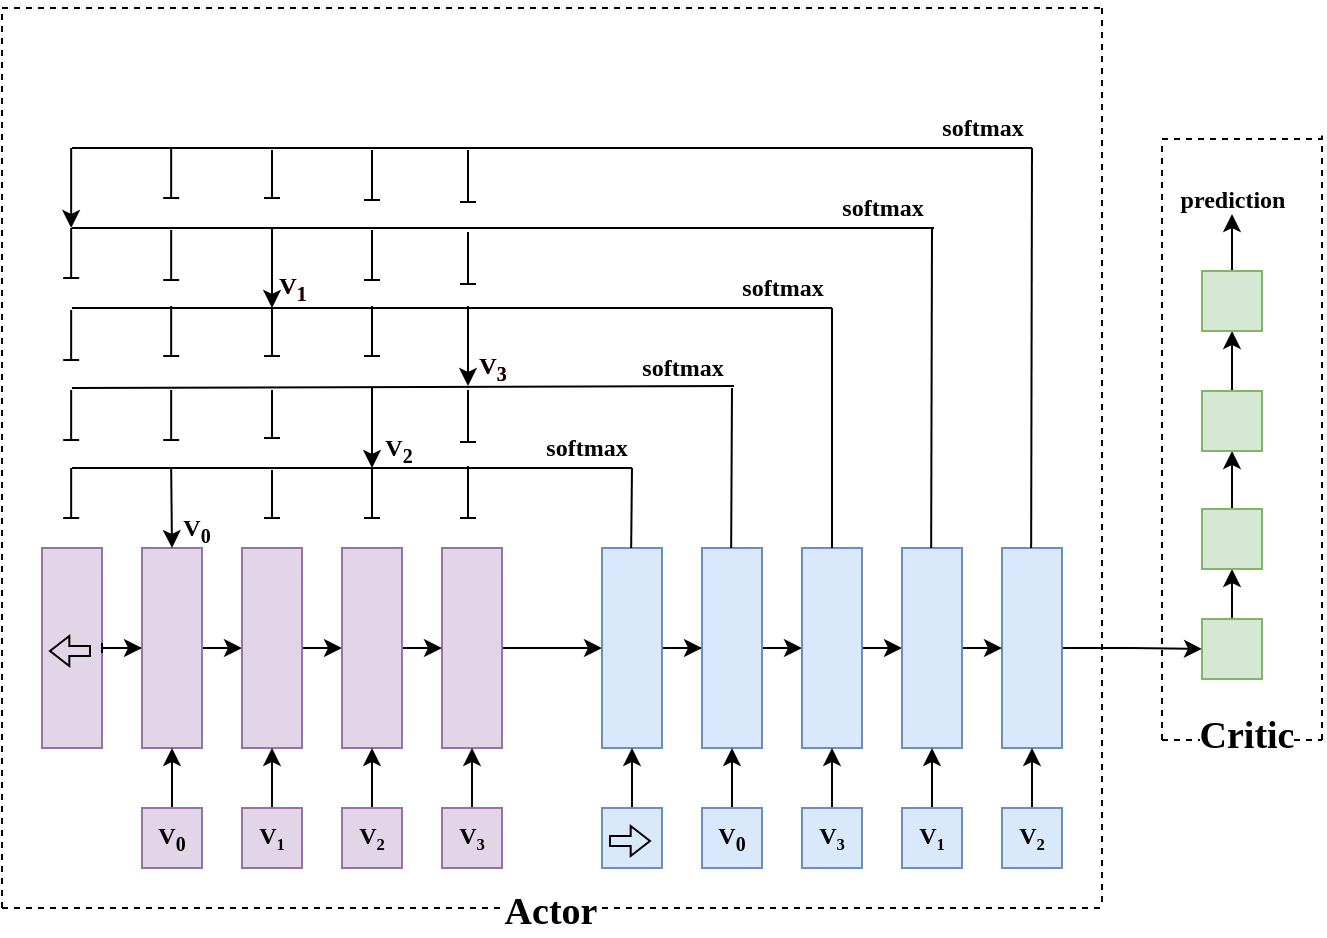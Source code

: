 <mxfile version="18.0.3" type="github">
  <diagram id="nP0LJQlEGBut2Yk2UIKq" name="Page-1">
    <mxGraphModel dx="1209" dy="674" grid="1" gridSize="10" guides="1" tooltips="1" connect="1" arrows="1" fold="1" page="1" pageScale="1" pageWidth="827" pageHeight="1169" math="0" shadow="0">
      <root>
        <mxCell id="0" />
        <mxCell id="1" parent="0" />
        <mxCell id="qyMsKyjULQePnSk6faZQ-6" style="edgeStyle=orthogonalEdgeStyle;rounded=0;orthogonalLoop=1;jettySize=auto;html=1;exitX=1;exitY=0.5;exitDx=0;exitDy=0;" parent="1" source="qyMsKyjULQePnSk6faZQ-1" target="qyMsKyjULQePnSk6faZQ-3" edge="1">
          <mxGeometry relative="1" as="geometry" />
        </mxCell>
        <mxCell id="qyMsKyjULQePnSk6faZQ-1" value="" style="rounded=0;whiteSpace=wrap;html=1;fillColor=#e1d5e7;strokeColor=#9673a6;" parent="1" vertex="1">
          <mxGeometry x="50" y="300" width="30" height="100" as="geometry" />
        </mxCell>
        <mxCell id="qyMsKyjULQePnSk6faZQ-121" style="edgeStyle=orthogonalEdgeStyle;rounded=0;orthogonalLoop=1;jettySize=auto;html=1;exitX=1;exitY=0.5;exitDx=0;exitDy=0;entryX=0;entryY=0.5;entryDx=0;entryDy=0;fontFamily=Times New Roman;endArrow=classic;endFill=1;strokeColor=#000000;" parent="1" source="qyMsKyjULQePnSk6faZQ-2" target="qyMsKyjULQePnSk6faZQ-24" edge="1">
          <mxGeometry relative="1" as="geometry" />
        </mxCell>
        <mxCell id="qyMsKyjULQePnSk6faZQ-2" value="" style="rounded=0;whiteSpace=wrap;html=1;fillColor=#e1d5e7;strokeColor=#9673a6;" parent="1" vertex="1">
          <mxGeometry x="250" y="300" width="30" height="100" as="geometry" />
        </mxCell>
        <mxCell id="qyMsKyjULQePnSk6faZQ-7" style="edgeStyle=orthogonalEdgeStyle;rounded=0;orthogonalLoop=1;jettySize=auto;html=1;exitX=1;exitY=0.5;exitDx=0;exitDy=0;entryX=0;entryY=0.5;entryDx=0;entryDy=0;" parent="1" source="qyMsKyjULQePnSk6faZQ-3" target="qyMsKyjULQePnSk6faZQ-4" edge="1">
          <mxGeometry relative="1" as="geometry" />
        </mxCell>
        <mxCell id="qyMsKyjULQePnSk6faZQ-117" value="" style="edgeStyle=orthogonalEdgeStyle;rounded=0;orthogonalLoop=1;jettySize=auto;html=1;fontFamily=Times New Roman;endArrow=baseDash;endFill=0;endSize=3;" parent="1" source="qyMsKyjULQePnSk6faZQ-3" target="qyMsKyjULQePnSk6faZQ-1" edge="1">
          <mxGeometry relative="1" as="geometry" />
        </mxCell>
        <mxCell id="qyMsKyjULQePnSk6faZQ-3" value="" style="rounded=0;whiteSpace=wrap;html=1;fillColor=#e1d5e7;strokeColor=#9673a6;" parent="1" vertex="1">
          <mxGeometry x="100" y="300" width="30" height="100" as="geometry" />
        </mxCell>
        <mxCell id="qyMsKyjULQePnSk6faZQ-8" style="edgeStyle=orthogonalEdgeStyle;rounded=0;orthogonalLoop=1;jettySize=auto;html=1;exitX=1;exitY=0.5;exitDx=0;exitDy=0;entryX=0;entryY=0.5;entryDx=0;entryDy=0;" parent="1" source="qyMsKyjULQePnSk6faZQ-4" target="qyMsKyjULQePnSk6faZQ-5" edge="1">
          <mxGeometry relative="1" as="geometry" />
        </mxCell>
        <mxCell id="qyMsKyjULQePnSk6faZQ-4" value="" style="rounded=0;whiteSpace=wrap;html=1;fillColor=#e1d5e7;strokeColor=#9673a6;" parent="1" vertex="1">
          <mxGeometry x="150" y="300" width="30" height="100" as="geometry" />
        </mxCell>
        <mxCell id="qyMsKyjULQePnSk6faZQ-9" style="edgeStyle=orthogonalEdgeStyle;rounded=0;orthogonalLoop=1;jettySize=auto;html=1;exitX=1;exitY=0.5;exitDx=0;exitDy=0;entryX=0;entryY=0.5;entryDx=0;entryDy=0;" parent="1" source="qyMsKyjULQePnSk6faZQ-5" target="qyMsKyjULQePnSk6faZQ-2" edge="1">
          <mxGeometry relative="1" as="geometry" />
        </mxCell>
        <mxCell id="qyMsKyjULQePnSk6faZQ-5" value="" style="rounded=0;whiteSpace=wrap;html=1;fillColor=#e1d5e7;strokeColor=#9673a6;" parent="1" vertex="1">
          <mxGeometry x="200" y="300" width="30" height="100" as="geometry" />
        </mxCell>
        <mxCell id="qyMsKyjULQePnSk6faZQ-16" style="edgeStyle=orthogonalEdgeStyle;rounded=0;orthogonalLoop=1;jettySize=auto;html=1;exitX=0.5;exitY=0;exitDx=0;exitDy=0;entryX=0.5;entryY=1;entryDx=0;entryDy=0;fontFamily=Times New Roman;" parent="1" source="qyMsKyjULQePnSk6faZQ-15" target="qyMsKyjULQePnSk6faZQ-3" edge="1">
          <mxGeometry relative="1" as="geometry" />
        </mxCell>
        <mxCell id="qyMsKyjULQePnSk6faZQ-15" value="&lt;b&gt;&lt;font face=&quot;Times New Roman&quot;&gt;V&lt;sub&gt;0&lt;/sub&gt;&lt;/font&gt;&lt;/b&gt;" style="rounded=0;whiteSpace=wrap;html=1;fillColor=#e1d5e7;strokeColor=#9673a6;" parent="1" vertex="1">
          <mxGeometry x="100" y="430" width="30" height="30" as="geometry" />
        </mxCell>
        <mxCell id="qyMsKyjULQePnSk6faZQ-20" style="edgeStyle=orthogonalEdgeStyle;rounded=0;orthogonalLoop=1;jettySize=auto;html=1;exitX=0.5;exitY=0;exitDx=0;exitDy=0;entryX=0.5;entryY=1;entryDx=0;entryDy=0;fontFamily=Times New Roman;" parent="1" source="qyMsKyjULQePnSk6faZQ-17" target="qyMsKyjULQePnSk6faZQ-4" edge="1">
          <mxGeometry relative="1" as="geometry" />
        </mxCell>
        <mxCell id="qyMsKyjULQePnSk6faZQ-17" value="&lt;b&gt;&lt;font face=&quot;Times New Roman&quot;&gt;V&lt;span style=&quot;font-size: 10px;&quot;&gt;&lt;sub&gt;1&lt;/sub&gt;&lt;/span&gt;&lt;/font&gt;&lt;/b&gt;" style="rounded=0;whiteSpace=wrap;html=1;fillColor=#e1d5e7;strokeColor=#9673a6;" parent="1" vertex="1">
          <mxGeometry x="150" y="430" width="30" height="30" as="geometry" />
        </mxCell>
        <mxCell id="qyMsKyjULQePnSk6faZQ-21" style="edgeStyle=orthogonalEdgeStyle;rounded=0;orthogonalLoop=1;jettySize=auto;html=1;exitX=0.5;exitY=0;exitDx=0;exitDy=0;entryX=0.5;entryY=1;entryDx=0;entryDy=0;fontFamily=Times New Roman;" parent="1" source="qyMsKyjULQePnSk6faZQ-18" target="qyMsKyjULQePnSk6faZQ-5" edge="1">
          <mxGeometry relative="1" as="geometry" />
        </mxCell>
        <mxCell id="qyMsKyjULQePnSk6faZQ-18" value="&lt;b&gt;&lt;font face=&quot;Times New Roman&quot;&gt;V&lt;span style=&quot;font-size: 10px;&quot;&gt;&lt;sub&gt;2&lt;/sub&gt;&lt;/span&gt;&lt;/font&gt;&lt;/b&gt;" style="rounded=0;whiteSpace=wrap;html=1;fillColor=#e1d5e7;strokeColor=#9673a6;" parent="1" vertex="1">
          <mxGeometry x="200" y="430" width="30" height="30" as="geometry" />
        </mxCell>
        <mxCell id="qyMsKyjULQePnSk6faZQ-22" style="edgeStyle=orthogonalEdgeStyle;rounded=0;orthogonalLoop=1;jettySize=auto;html=1;exitX=0.5;exitY=0;exitDx=0;exitDy=0;entryX=0.5;entryY=1;entryDx=0;entryDy=0;fontFamily=Times New Roman;" parent="1" source="qyMsKyjULQePnSk6faZQ-19" target="qyMsKyjULQePnSk6faZQ-2" edge="1">
          <mxGeometry relative="1" as="geometry" />
        </mxCell>
        <mxCell id="qyMsKyjULQePnSk6faZQ-19" value="&lt;b&gt;&lt;font face=&quot;Times New Roman&quot;&gt;V&lt;span style=&quot;font-size: 10px;&quot;&gt;&lt;sub&gt;3&lt;/sub&gt;&lt;/span&gt;&lt;/font&gt;&lt;/b&gt;" style="rounded=0;whiteSpace=wrap;html=1;fillColor=#e1d5e7;strokeColor=#9673a6;" parent="1" vertex="1">
          <mxGeometry x="250" y="430" width="30" height="30" as="geometry" />
        </mxCell>
        <mxCell id="qyMsKyjULQePnSk6faZQ-23" style="edgeStyle=orthogonalEdgeStyle;rounded=0;orthogonalLoop=1;jettySize=auto;html=1;exitX=1;exitY=0.5;exitDx=0;exitDy=0;fillColor=#dae8fc;strokeColor=#000000;" parent="1" source="qyMsKyjULQePnSk6faZQ-24" target="qyMsKyjULQePnSk6faZQ-27" edge="1">
          <mxGeometry relative="1" as="geometry" />
        </mxCell>
        <mxCell id="qyMsKyjULQePnSk6faZQ-24" value="" style="rounded=0;whiteSpace=wrap;html=1;fillColor=#dae8fc;strokeColor=#6c8ebf;" parent="1" vertex="1">
          <mxGeometry x="330" y="300" width="30" height="100" as="geometry" />
        </mxCell>
        <mxCell id="qyMsKyjULQePnSk6faZQ-159" style="edgeStyle=orthogonalEdgeStyle;rounded=0;orthogonalLoop=1;jettySize=auto;html=1;exitX=1;exitY=0.5;exitDx=0;exitDy=0;entryX=0;entryY=0.5;entryDx=0;entryDy=0;fontFamily=Times New Roman;fontColor=#000000;endArrow=classic;endFill=1;strokeColor=#000000;" parent="1" source="qyMsKyjULQePnSk6faZQ-25" target="qyMsKyjULQePnSk6faZQ-144" edge="1">
          <mxGeometry relative="1" as="geometry" />
        </mxCell>
        <mxCell id="qyMsKyjULQePnSk6faZQ-25" value="" style="rounded=0;whiteSpace=wrap;html=1;fillColor=#dae8fc;strokeColor=#6c8ebf;" parent="1" vertex="1">
          <mxGeometry x="530" y="300" width="30" height="100" as="geometry" />
        </mxCell>
        <mxCell id="qyMsKyjULQePnSk6faZQ-26" style="edgeStyle=orthogonalEdgeStyle;rounded=0;orthogonalLoop=1;jettySize=auto;html=1;exitX=1;exitY=0.5;exitDx=0;exitDy=0;entryX=0;entryY=0.5;entryDx=0;entryDy=0;fillColor=#dae8fc;strokeColor=#000000;" parent="1" source="qyMsKyjULQePnSk6faZQ-27" target="qyMsKyjULQePnSk6faZQ-29" edge="1">
          <mxGeometry relative="1" as="geometry" />
        </mxCell>
        <mxCell id="qyMsKyjULQePnSk6faZQ-27" value="" style="rounded=0;whiteSpace=wrap;html=1;fillColor=#dae8fc;strokeColor=#6c8ebf;" parent="1" vertex="1">
          <mxGeometry x="380" y="300" width="30" height="100" as="geometry" />
        </mxCell>
        <mxCell id="qyMsKyjULQePnSk6faZQ-28" style="edgeStyle=orthogonalEdgeStyle;rounded=0;orthogonalLoop=1;jettySize=auto;html=1;exitX=1;exitY=0.5;exitDx=0;exitDy=0;entryX=0;entryY=0.5;entryDx=0;entryDy=0;fillColor=#dae8fc;strokeColor=#000000;" parent="1" source="qyMsKyjULQePnSk6faZQ-29" target="qyMsKyjULQePnSk6faZQ-31" edge="1">
          <mxGeometry relative="1" as="geometry" />
        </mxCell>
        <mxCell id="qyMsKyjULQePnSk6faZQ-29" value="" style="rounded=0;whiteSpace=wrap;html=1;fillColor=#dae8fc;strokeColor=#6c8ebf;" parent="1" vertex="1">
          <mxGeometry x="430" y="300" width="30" height="100" as="geometry" />
        </mxCell>
        <mxCell id="qyMsKyjULQePnSk6faZQ-30" style="edgeStyle=orthogonalEdgeStyle;rounded=0;orthogonalLoop=1;jettySize=auto;html=1;exitX=1;exitY=0.5;exitDx=0;exitDy=0;entryX=0;entryY=0.5;entryDx=0;entryDy=0;fillColor=#dae8fc;strokeColor=#000000;" parent="1" source="qyMsKyjULQePnSk6faZQ-31" target="qyMsKyjULQePnSk6faZQ-25" edge="1">
          <mxGeometry relative="1" as="geometry" />
        </mxCell>
        <mxCell id="qyMsKyjULQePnSk6faZQ-31" value="" style="rounded=0;whiteSpace=wrap;html=1;fillColor=#dae8fc;strokeColor=#6c8ebf;" parent="1" vertex="1">
          <mxGeometry x="480" y="300" width="30" height="100" as="geometry" />
        </mxCell>
        <mxCell id="qyMsKyjULQePnSk6faZQ-42" style="edgeStyle=orthogonalEdgeStyle;rounded=0;orthogonalLoop=1;jettySize=auto;html=1;exitX=0.5;exitY=0;exitDx=0;exitDy=0;entryX=0.5;entryY=1;entryDx=0;entryDy=0;fontFamily=Times New Roman;" parent="1" source="qyMsKyjULQePnSk6faZQ-34" target="qyMsKyjULQePnSk6faZQ-27" edge="1">
          <mxGeometry relative="1" as="geometry" />
        </mxCell>
        <mxCell id="qyMsKyjULQePnSk6faZQ-34" value="&lt;b&gt;&lt;font face=&quot;Times New Roman&quot;&gt;V&lt;sub&gt;0&lt;/sub&gt;&lt;/font&gt;&lt;/b&gt;" style="rounded=0;whiteSpace=wrap;html=1;fillColor=#dae8fc;strokeColor=#6c8ebf;" parent="1" vertex="1">
          <mxGeometry x="380" y="430" width="30" height="30" as="geometry" />
        </mxCell>
        <mxCell id="qyMsKyjULQePnSk6faZQ-43" style="edgeStyle=orthogonalEdgeStyle;rounded=0;orthogonalLoop=1;jettySize=auto;html=1;exitX=0.5;exitY=0;exitDx=0;exitDy=0;entryX=0.5;entryY=1;entryDx=0;entryDy=0;fontFamily=Times New Roman;" parent="1" source="qyMsKyjULQePnSk6faZQ-35" target="qyMsKyjULQePnSk6faZQ-29" edge="1">
          <mxGeometry relative="1" as="geometry" />
        </mxCell>
        <mxCell id="qyMsKyjULQePnSk6faZQ-35" value="&lt;b&gt;&lt;font face=&quot;Times New Roman&quot;&gt;V&lt;span style=&quot;font-size: 10px;&quot;&gt;&lt;sub&gt;3&lt;/sub&gt;&lt;/span&gt;&lt;/font&gt;&lt;/b&gt;" style="rounded=0;whiteSpace=wrap;html=1;fillColor=#dae8fc;strokeColor=#6c8ebf;" parent="1" vertex="1">
          <mxGeometry x="430" y="430" width="30" height="30" as="geometry" />
        </mxCell>
        <mxCell id="qyMsKyjULQePnSk6faZQ-44" style="edgeStyle=orthogonalEdgeStyle;rounded=0;orthogonalLoop=1;jettySize=auto;html=1;exitX=0.5;exitY=0;exitDx=0;exitDy=0;entryX=0.5;entryY=1;entryDx=0;entryDy=0;fontFamily=Times New Roman;" parent="1" source="qyMsKyjULQePnSk6faZQ-36" target="qyMsKyjULQePnSk6faZQ-31" edge="1">
          <mxGeometry relative="1" as="geometry" />
        </mxCell>
        <mxCell id="qyMsKyjULQePnSk6faZQ-36" value="&lt;b&gt;&lt;font face=&quot;Times New Roman&quot;&gt;V&lt;span style=&quot;font-size: 10px;&quot;&gt;&lt;sub&gt;1&lt;/sub&gt;&lt;/span&gt;&lt;/font&gt;&lt;/b&gt;" style="rounded=0;whiteSpace=wrap;html=1;fillColor=#dae8fc;strokeColor=#6c8ebf;" parent="1" vertex="1">
          <mxGeometry x="480" y="430" width="30" height="30" as="geometry" />
        </mxCell>
        <mxCell id="qyMsKyjULQePnSk6faZQ-45" style="edgeStyle=orthogonalEdgeStyle;rounded=0;orthogonalLoop=1;jettySize=auto;html=1;exitX=0.5;exitY=0;exitDx=0;exitDy=0;entryX=0.5;entryY=1;entryDx=0;entryDy=0;fontFamily=Times New Roman;" parent="1" source="qyMsKyjULQePnSk6faZQ-37" target="qyMsKyjULQePnSk6faZQ-25" edge="1">
          <mxGeometry relative="1" as="geometry" />
        </mxCell>
        <mxCell id="qyMsKyjULQePnSk6faZQ-37" value="&lt;b&gt;&lt;font face=&quot;Times New Roman&quot;&gt;V&lt;span style=&quot;font-size: 10px;&quot;&gt;&lt;sub&gt;2&lt;/sub&gt;&lt;/span&gt;&lt;/font&gt;&lt;/b&gt;" style="rounded=0;whiteSpace=wrap;html=1;fillColor=#dae8fc;strokeColor=#6c8ebf;" parent="1" vertex="1">
          <mxGeometry x="530" y="430" width="30" height="30" as="geometry" />
        </mxCell>
        <mxCell id="qyMsKyjULQePnSk6faZQ-41" style="edgeStyle=orthogonalEdgeStyle;rounded=0;orthogonalLoop=1;jettySize=auto;html=1;exitX=0.5;exitY=0;exitDx=0;exitDy=0;entryX=0.5;entryY=1;entryDx=0;entryDy=0;fontFamily=Times New Roman;" parent="1" source="qyMsKyjULQePnSk6faZQ-39" target="qyMsKyjULQePnSk6faZQ-24" edge="1">
          <mxGeometry relative="1" as="geometry" />
        </mxCell>
        <mxCell id="qyMsKyjULQePnSk6faZQ-39" value="" style="rounded=0;whiteSpace=wrap;html=1;fillColor=#dae8fc;strokeColor=#6c8ebf;" parent="1" vertex="1">
          <mxGeometry x="330" y="430" width="30" height="30" as="geometry" />
        </mxCell>
        <mxCell id="qyMsKyjULQePnSk6faZQ-73" value="" style="endArrow=none;html=1;rounded=0;fontFamily=Times New Roman;arcSize=10;" parent="1" edge="1">
          <mxGeometry width="50" height="50" relative="1" as="geometry">
            <mxPoint x="344.58" y="300" as="sourcePoint" />
            <mxPoint x="345" y="260" as="targetPoint" />
          </mxGeometry>
        </mxCell>
        <mxCell id="qyMsKyjULQePnSk6faZQ-75" value="" style="endArrow=none;html=1;rounded=0;fontFamily=Times New Roman;" parent="1" edge="1">
          <mxGeometry width="50" height="50" relative="1" as="geometry">
            <mxPoint x="65" y="260" as="sourcePoint" />
            <mxPoint x="345" y="260" as="targetPoint" />
          </mxGeometry>
        </mxCell>
        <mxCell id="qyMsKyjULQePnSk6faZQ-77" value="" style="endArrow=classic;html=1;rounded=0;fontFamily=Times New Roman;entryX=0.5;entryY=0;entryDx=0;entryDy=0;" parent="1" target="qyMsKyjULQePnSk6faZQ-3" edge="1">
          <mxGeometry width="50" height="50" relative="1" as="geometry">
            <mxPoint x="114.58" y="260" as="sourcePoint" />
            <mxPoint x="114.58" y="290" as="targetPoint" />
          </mxGeometry>
        </mxCell>
        <mxCell id="qyMsKyjULQePnSk6faZQ-80" value="" style="endArrow=classic;html=1;rounded=0;fontFamily=Times New Roman;entryX=0.5;entryY=0;entryDx=0;entryDy=0;" parent="1" edge="1">
          <mxGeometry width="50" height="50" relative="1" as="geometry">
            <mxPoint x="215" y="220" as="sourcePoint" />
            <mxPoint x="215" y="260" as="targetPoint" />
          </mxGeometry>
        </mxCell>
        <mxCell id="qyMsKyjULQePnSk6faZQ-82" value="" style="endArrow=none;html=1;rounded=0;fontFamily=Times New Roman;" parent="1" edge="1">
          <mxGeometry width="50" height="50" relative="1" as="geometry">
            <mxPoint x="65" y="220" as="sourcePoint" />
            <mxPoint x="396" y="219" as="targetPoint" />
          </mxGeometry>
        </mxCell>
        <mxCell id="qyMsKyjULQePnSk6faZQ-83" value="" style="endArrow=classic;html=1;rounded=0;fontFamily=Times New Roman;entryX=0.5;entryY=0;entryDx=0;entryDy=0;" parent="1" edge="1">
          <mxGeometry width="50" height="50" relative="1" as="geometry">
            <mxPoint x="263" y="179" as="sourcePoint" />
            <mxPoint x="263" y="219" as="targetPoint" />
          </mxGeometry>
        </mxCell>
        <mxCell id="qyMsKyjULQePnSk6faZQ-84" value="" style="endArrow=none;html=1;rounded=0;fontFamily=Times New Roman;" parent="1" edge="1">
          <mxGeometry width="50" height="50" relative="1" as="geometry">
            <mxPoint x="65" y="180" as="sourcePoint" />
            <mxPoint x="445" y="180" as="targetPoint" />
          </mxGeometry>
        </mxCell>
        <mxCell id="qyMsKyjULQePnSk6faZQ-85" value="" style="endArrow=classic;html=1;rounded=0;fontFamily=Times New Roman;entryX=0.5;entryY=0;entryDx=0;entryDy=0;" parent="1" edge="1">
          <mxGeometry width="50" height="50" relative="1" as="geometry">
            <mxPoint x="165" y="140" as="sourcePoint" />
            <mxPoint x="165" y="180" as="targetPoint" />
          </mxGeometry>
        </mxCell>
        <mxCell id="qyMsKyjULQePnSk6faZQ-86" value="" style="endArrow=none;html=1;rounded=0;fontFamily=Times New Roman;" parent="1" edge="1">
          <mxGeometry width="50" height="50" relative="1" as="geometry">
            <mxPoint x="65" y="140" as="sourcePoint" />
            <mxPoint x="496" y="140" as="targetPoint" />
          </mxGeometry>
        </mxCell>
        <mxCell id="qyMsKyjULQePnSk6faZQ-87" value="" style="endArrow=classic;html=1;rounded=0;fontFamily=Times New Roman;entryX=0.5;entryY=0;entryDx=0;entryDy=0;" parent="1" edge="1">
          <mxGeometry width="50" height="50" relative="1" as="geometry">
            <mxPoint x="64.58" y="100" as="sourcePoint" />
            <mxPoint x="64.58" y="140" as="targetPoint" />
          </mxGeometry>
        </mxCell>
        <mxCell id="qyMsKyjULQePnSk6faZQ-88" value="" style="endArrow=none;html=1;rounded=0;fontFamily=Times New Roman;" parent="1" edge="1">
          <mxGeometry width="50" height="50" relative="1" as="geometry">
            <mxPoint x="65" y="100" as="sourcePoint" />
            <mxPoint x="545" y="100" as="targetPoint" />
          </mxGeometry>
        </mxCell>
        <mxCell id="qyMsKyjULQePnSk6faZQ-90" value="" style="endArrow=none;html=1;rounded=0;fontFamily=Times New Roman;arcSize=10;" parent="1" edge="1">
          <mxGeometry width="50" height="50" relative="1" as="geometry">
            <mxPoint x="394.58" y="300" as="sourcePoint" />
            <mxPoint x="395" y="220" as="targetPoint" />
          </mxGeometry>
        </mxCell>
        <mxCell id="qyMsKyjULQePnSk6faZQ-91" value="" style="endArrow=baseDash;html=1;rounded=0;fontFamily=Times New Roman;endFill=0;" parent="1" edge="1">
          <mxGeometry width="50" height="50" relative="1" as="geometry">
            <mxPoint x="64.58" y="260" as="sourcePoint" />
            <mxPoint x="64.58" y="285" as="targetPoint" />
          </mxGeometry>
        </mxCell>
        <mxCell id="qyMsKyjULQePnSk6faZQ-92" value="" style="endArrow=baseDash;html=1;rounded=0;fontFamily=Times New Roman;endFill=0;" parent="1" edge="1">
          <mxGeometry width="50" height="50" relative="1" as="geometry">
            <mxPoint x="165" y="261" as="sourcePoint" />
            <mxPoint x="165" y="285" as="targetPoint" />
          </mxGeometry>
        </mxCell>
        <mxCell id="qyMsKyjULQePnSk6faZQ-93" value="" style="endArrow=baseDash;html=1;rounded=0;fontFamily=Times New Roman;endFill=0;" parent="1" edge="1">
          <mxGeometry width="50" height="50" relative="1" as="geometry">
            <mxPoint x="215" y="260" as="sourcePoint" />
            <mxPoint x="215" y="285" as="targetPoint" />
          </mxGeometry>
        </mxCell>
        <mxCell id="qyMsKyjULQePnSk6faZQ-94" value="" style="endArrow=baseDash;html=1;rounded=0;fontFamily=Times New Roman;endFill=0;" parent="1" edge="1">
          <mxGeometry width="50" height="50" relative="1" as="geometry">
            <mxPoint x="263" y="259" as="sourcePoint" />
            <mxPoint x="263" y="285" as="targetPoint" />
          </mxGeometry>
        </mxCell>
        <mxCell id="qyMsKyjULQePnSk6faZQ-96" value="" style="endArrow=none;html=1;rounded=0;fontFamily=Times New Roman;arcSize=10;" parent="1" source="qyMsKyjULQePnSk6faZQ-29" edge="1">
          <mxGeometry width="50" height="50" relative="1" as="geometry">
            <mxPoint x="444.58" y="260" as="sourcePoint" />
            <mxPoint x="445" y="180" as="targetPoint" />
          </mxGeometry>
        </mxCell>
        <mxCell id="qyMsKyjULQePnSk6faZQ-97" value="" style="endArrow=none;html=1;rounded=0;fontFamily=Times New Roman;arcSize=10;" parent="1" edge="1">
          <mxGeometry width="50" height="50" relative="1" as="geometry">
            <mxPoint x="494.58" y="300" as="sourcePoint" />
            <mxPoint x="495" y="140" as="targetPoint" />
          </mxGeometry>
        </mxCell>
        <mxCell id="qyMsKyjULQePnSk6faZQ-98" value="" style="endArrow=none;html=1;rounded=0;fontFamily=Times New Roman;arcSize=10;" parent="1" edge="1">
          <mxGeometry width="50" height="50" relative="1" as="geometry">
            <mxPoint x="544.58" y="300" as="sourcePoint" />
            <mxPoint x="545" y="100" as="targetPoint" />
          </mxGeometry>
        </mxCell>
        <mxCell id="qyMsKyjULQePnSk6faZQ-99" value="" style="endArrow=baseDash;html=1;rounded=0;fontFamily=Times New Roman;endFill=0;" parent="1" edge="1">
          <mxGeometry width="50" height="50" relative="1" as="geometry">
            <mxPoint x="64.58" y="221" as="sourcePoint" />
            <mxPoint x="64.58" y="246" as="targetPoint" />
          </mxGeometry>
        </mxCell>
        <mxCell id="qyMsKyjULQePnSk6faZQ-100" value="" style="endArrow=baseDash;html=1;rounded=0;fontFamily=Times New Roman;endFill=0;" parent="1" edge="1">
          <mxGeometry width="50" height="50" relative="1" as="geometry">
            <mxPoint x="64.58" y="181" as="sourcePoint" />
            <mxPoint x="64.58" y="206" as="targetPoint" />
          </mxGeometry>
        </mxCell>
        <mxCell id="qyMsKyjULQePnSk6faZQ-101" value="" style="endArrow=baseDash;html=1;rounded=0;fontFamily=Times New Roman;endFill=0;" parent="1" edge="1">
          <mxGeometry width="50" height="50" relative="1" as="geometry">
            <mxPoint x="64.58" y="140" as="sourcePoint" />
            <mxPoint x="64.58" y="165" as="targetPoint" />
          </mxGeometry>
        </mxCell>
        <mxCell id="qyMsKyjULQePnSk6faZQ-104" value="" style="endArrow=baseDash;html=1;rounded=0;fontFamily=Times New Roman;endFill=0;" parent="1" edge="1">
          <mxGeometry width="50" height="50" relative="1" as="geometry">
            <mxPoint x="114.58" y="221" as="sourcePoint" />
            <mxPoint x="114.58" y="246" as="targetPoint" />
          </mxGeometry>
        </mxCell>
        <mxCell id="qyMsKyjULQePnSk6faZQ-105" value="" style="endArrow=baseDash;html=1;rounded=0;fontFamily=Times New Roman;endFill=0;" parent="1" edge="1">
          <mxGeometry width="50" height="50" relative="1" as="geometry">
            <mxPoint x="114.58" y="179" as="sourcePoint" />
            <mxPoint x="114.58" y="204" as="targetPoint" />
          </mxGeometry>
        </mxCell>
        <mxCell id="qyMsKyjULQePnSk6faZQ-106" value="" style="endArrow=baseDash;html=1;rounded=0;fontFamily=Times New Roman;endFill=0;" parent="1" edge="1">
          <mxGeometry width="50" height="50" relative="1" as="geometry">
            <mxPoint x="114.58" y="141" as="sourcePoint" />
            <mxPoint x="114.58" y="166" as="targetPoint" />
          </mxGeometry>
        </mxCell>
        <mxCell id="qyMsKyjULQePnSk6faZQ-107" value="" style="endArrow=baseDash;html=1;rounded=0;fontFamily=Times New Roman;endFill=0;" parent="1" edge="1">
          <mxGeometry width="50" height="50" relative="1" as="geometry">
            <mxPoint x="114.58" y="100" as="sourcePoint" />
            <mxPoint x="114.58" y="125" as="targetPoint" />
          </mxGeometry>
        </mxCell>
        <mxCell id="qyMsKyjULQePnSk6faZQ-108" value="" style="endArrow=baseDash;html=1;rounded=0;fontFamily=Times New Roman;endFill=0;" parent="1" edge="1">
          <mxGeometry width="50" height="50" relative="1" as="geometry">
            <mxPoint x="165" y="221" as="sourcePoint" />
            <mxPoint x="165" y="245" as="targetPoint" />
          </mxGeometry>
        </mxCell>
        <mxCell id="qyMsKyjULQePnSk6faZQ-109" value="" style="endArrow=baseDash;html=1;rounded=0;fontFamily=Times New Roman;endFill=0;" parent="1" edge="1">
          <mxGeometry width="50" height="50" relative="1" as="geometry">
            <mxPoint x="165" y="180" as="sourcePoint" />
            <mxPoint x="165" y="204" as="targetPoint" />
          </mxGeometry>
        </mxCell>
        <mxCell id="qyMsKyjULQePnSk6faZQ-110" value="" style="endArrow=baseDash;html=1;rounded=0;fontFamily=Times New Roman;endFill=0;" parent="1" edge="1">
          <mxGeometry width="50" height="50" relative="1" as="geometry">
            <mxPoint x="165" y="101" as="sourcePoint" />
            <mxPoint x="165" y="125" as="targetPoint" />
          </mxGeometry>
        </mxCell>
        <mxCell id="qyMsKyjULQePnSk6faZQ-111" value="" style="endArrow=baseDash;html=1;rounded=0;fontFamily=Times New Roman;endFill=0;" parent="1" edge="1">
          <mxGeometry width="50" height="50" relative="1" as="geometry">
            <mxPoint x="215" y="179" as="sourcePoint" />
            <mxPoint x="215" y="204" as="targetPoint" />
          </mxGeometry>
        </mxCell>
        <mxCell id="qyMsKyjULQePnSk6faZQ-112" value="" style="endArrow=baseDash;html=1;rounded=0;fontFamily=Times New Roman;endFill=0;" parent="1" edge="1">
          <mxGeometry width="50" height="50" relative="1" as="geometry">
            <mxPoint x="215" y="141" as="sourcePoint" />
            <mxPoint x="215" y="166" as="targetPoint" />
          </mxGeometry>
        </mxCell>
        <mxCell id="qyMsKyjULQePnSk6faZQ-113" value="" style="endArrow=baseDash;html=1;rounded=0;fontFamily=Times New Roman;endFill=0;" parent="1" edge="1">
          <mxGeometry width="50" height="50" relative="1" as="geometry">
            <mxPoint x="215" y="101" as="sourcePoint" />
            <mxPoint x="215" y="126" as="targetPoint" />
          </mxGeometry>
        </mxCell>
        <mxCell id="qyMsKyjULQePnSk6faZQ-114" value="" style="endArrow=baseDash;html=1;rounded=0;fontFamily=Times New Roman;endFill=0;" parent="1" edge="1">
          <mxGeometry width="50" height="50" relative="1" as="geometry">
            <mxPoint x="263" y="221" as="sourcePoint" />
            <mxPoint x="263" y="247" as="targetPoint" />
          </mxGeometry>
        </mxCell>
        <mxCell id="qyMsKyjULQePnSk6faZQ-115" value="" style="endArrow=baseDash;html=1;rounded=0;fontFamily=Times New Roman;endFill=0;" parent="1" edge="1">
          <mxGeometry width="50" height="50" relative="1" as="geometry">
            <mxPoint x="263" y="142" as="sourcePoint" />
            <mxPoint x="263" y="168" as="targetPoint" />
          </mxGeometry>
        </mxCell>
        <mxCell id="qyMsKyjULQePnSk6faZQ-116" value="" style="endArrow=baseDash;html=1;rounded=0;fontFamily=Times New Roman;endFill=0;" parent="1" edge="1">
          <mxGeometry width="50" height="50" relative="1" as="geometry">
            <mxPoint x="263" y="101" as="sourcePoint" />
            <mxPoint x="263" y="127" as="targetPoint" />
          </mxGeometry>
        </mxCell>
        <mxCell id="qyMsKyjULQePnSk6faZQ-123" value="&lt;b&gt;V&lt;sub&gt;0&lt;/sub&gt;&lt;/b&gt;" style="text;html=1;align=center;verticalAlign=middle;resizable=0;points=[];autosize=1;strokeColor=none;fillColor=none;fontFamily=Times New Roman;fontColor=#000000;" parent="1" vertex="1">
          <mxGeometry x="112" y="281" width="30" height="20" as="geometry" />
        </mxCell>
        <mxCell id="qyMsKyjULQePnSk6faZQ-124" value="&lt;b&gt;V&lt;sub&gt;2&lt;/sub&gt;&lt;/b&gt;" style="text;html=1;align=center;verticalAlign=middle;resizable=0;points=[];autosize=1;strokeColor=none;fillColor=none;fontFamily=Times New Roman;fontColor=#000000;" parent="1" vertex="1">
          <mxGeometry x="213" y="241" width="30" height="20" as="geometry" />
        </mxCell>
        <mxCell id="qyMsKyjULQePnSk6faZQ-126" value="&lt;b&gt;V&lt;sub&gt;3&lt;/sub&gt;&lt;/b&gt;" style="text;html=1;align=center;verticalAlign=middle;resizable=0;points=[];autosize=1;strokeColor=none;fillColor=none;fontFamily=Times New Roman;fontColor=#FF0000;" parent="1" vertex="1">
          <mxGeometry x="260" y="200" width="30" height="20" as="geometry" />
        </mxCell>
        <mxCell id="qyMsKyjULQePnSk6faZQ-127" value="&lt;b&gt;V&lt;sub&gt;1&lt;/sub&gt;&lt;/b&gt;" style="text;html=1;align=center;verticalAlign=middle;resizable=0;points=[];autosize=1;strokeColor=none;fillColor=none;fontFamily=Times New Roman;fontColor=#FF0000;" parent="1" vertex="1">
          <mxGeometry x="160" y="160" width="30" height="20" as="geometry" />
        </mxCell>
        <mxCell id="qyMsKyjULQePnSk6faZQ-131" value="&lt;b&gt;V&lt;sub&gt;1&lt;/sub&gt;&lt;/b&gt;" style="text;html=1;align=center;verticalAlign=middle;resizable=0;points=[];autosize=1;strokeColor=none;fillColor=none;fontFamily=Times New Roman;fontColor=#000000;" parent="1" vertex="1">
          <mxGeometry x="160" y="160" width="30" height="20" as="geometry" />
        </mxCell>
        <mxCell id="qyMsKyjULQePnSk6faZQ-132" value="&lt;b&gt;V&lt;sub&gt;3&lt;/sub&gt;&lt;/b&gt;" style="text;html=1;align=center;verticalAlign=middle;resizable=0;points=[];autosize=1;strokeColor=none;fillColor=none;fontFamily=Times New Roman;fontColor=#000000;" parent="1" vertex="1">
          <mxGeometry x="260" y="200" width="30" height="20" as="geometry" />
        </mxCell>
        <mxCell id="qyMsKyjULQePnSk6faZQ-133" value="&lt;b&gt;softmax&lt;/b&gt;" style="text;html=1;align=center;verticalAlign=middle;resizable=0;points=[];autosize=1;strokeColor=none;fillColor=none;fontFamily=Times New Roman;fontColor=#000000;" parent="1" vertex="1">
          <mxGeometry x="292" y="240" width="60" height="20" as="geometry" />
        </mxCell>
        <mxCell id="qyMsKyjULQePnSk6faZQ-134" value="&lt;b&gt;softmax&lt;/b&gt;" style="text;html=1;align=center;verticalAlign=middle;resizable=0;points=[];autosize=1;strokeColor=none;fillColor=none;fontFamily=Times New Roman;fontColor=#000000;" parent="1" vertex="1">
          <mxGeometry x="340" y="200" width="60" height="20" as="geometry" />
        </mxCell>
        <mxCell id="qyMsKyjULQePnSk6faZQ-135" value="&lt;b&gt;softmax&lt;/b&gt;" style="text;html=1;align=center;verticalAlign=middle;resizable=0;points=[];autosize=1;strokeColor=none;fillColor=none;fontFamily=Times New Roman;fontColor=#000000;" parent="1" vertex="1">
          <mxGeometry x="390" y="160" width="60" height="20" as="geometry" />
        </mxCell>
        <mxCell id="qyMsKyjULQePnSk6faZQ-136" value="&lt;b&gt;softmax&lt;/b&gt;" style="text;html=1;align=center;verticalAlign=middle;resizable=0;points=[];autosize=1;strokeColor=none;fillColor=none;fontFamily=Times New Roman;fontColor=#000000;" parent="1" vertex="1">
          <mxGeometry x="440" y="120" width="60" height="20" as="geometry" />
        </mxCell>
        <mxCell id="qyMsKyjULQePnSk6faZQ-137" value="&lt;b&gt;softmax&lt;/b&gt;" style="text;html=1;align=center;verticalAlign=middle;resizable=0;points=[];autosize=1;strokeColor=none;fillColor=none;fontFamily=Times New Roman;fontColor=#000000;" parent="1" vertex="1">
          <mxGeometry x="490" y="80" width="60" height="20" as="geometry" />
        </mxCell>
        <mxCell id="qyMsKyjULQePnSk6faZQ-149" style="edgeStyle=orthogonalEdgeStyle;rounded=0;orthogonalLoop=1;jettySize=auto;html=1;exitX=0.5;exitY=0;exitDx=0;exitDy=0;entryX=0.5;entryY=1;entryDx=0;entryDy=0;fontFamily=Times New Roman;fontColor=#000000;endArrow=classic;endFill=1;strokeColor=#000000;" parent="1" source="qyMsKyjULQePnSk6faZQ-144" target="qyMsKyjULQePnSk6faZQ-145" edge="1">
          <mxGeometry relative="1" as="geometry" />
        </mxCell>
        <mxCell id="qyMsKyjULQePnSk6faZQ-144" value="" style="rounded=0;whiteSpace=wrap;html=1;fillColor=#d5e8d4;strokeColor=#82b366;" parent="1" vertex="1">
          <mxGeometry x="630" y="335.5" width="30" height="30" as="geometry" />
        </mxCell>
        <mxCell id="qyMsKyjULQePnSk6faZQ-150" style="edgeStyle=orthogonalEdgeStyle;rounded=0;orthogonalLoop=1;jettySize=auto;html=1;exitX=0.5;exitY=0;exitDx=0;exitDy=0;entryX=0.5;entryY=1;entryDx=0;entryDy=0;fontFamily=Times New Roman;fontColor=#000000;endArrow=classic;endFill=1;strokeColor=#000000;" parent="1" source="qyMsKyjULQePnSk6faZQ-145" target="qyMsKyjULQePnSk6faZQ-146" edge="1">
          <mxGeometry relative="1" as="geometry" />
        </mxCell>
        <mxCell id="qyMsKyjULQePnSk6faZQ-145" value="" style="rounded=0;whiteSpace=wrap;html=1;fillColor=#d5e8d4;strokeColor=#82b366;" parent="1" vertex="1">
          <mxGeometry x="630" y="280.5" width="30" height="30" as="geometry" />
        </mxCell>
        <mxCell id="qyMsKyjULQePnSk6faZQ-154" style="edgeStyle=orthogonalEdgeStyle;rounded=0;orthogonalLoop=1;jettySize=auto;html=1;exitX=0.5;exitY=0;exitDx=0;exitDy=0;entryX=0.5;entryY=1;entryDx=0;entryDy=0;fontFamily=Times New Roman;fontColor=#000000;endArrow=classic;endFill=1;strokeColor=#000000;" parent="1" source="qyMsKyjULQePnSk6faZQ-146" target="qyMsKyjULQePnSk6faZQ-153" edge="1">
          <mxGeometry relative="1" as="geometry" />
        </mxCell>
        <mxCell id="qyMsKyjULQePnSk6faZQ-146" value="" style="rounded=0;whiteSpace=wrap;html=1;fillColor=#d5e8d4;strokeColor=#82b366;" parent="1" vertex="1">
          <mxGeometry x="630" y="221.5" width="30" height="30" as="geometry" />
        </mxCell>
        <mxCell id="qyMsKyjULQePnSk6faZQ-155" style="edgeStyle=orthogonalEdgeStyle;rounded=0;orthogonalLoop=1;jettySize=auto;html=1;exitX=0.5;exitY=0;exitDx=0;exitDy=0;fontFamily=Times New Roman;fontColor=#000000;endArrow=classic;endFill=1;strokeColor=#000000;" parent="1" source="qyMsKyjULQePnSk6faZQ-153" edge="1">
          <mxGeometry relative="1" as="geometry">
            <mxPoint x="645" y="133" as="targetPoint" />
          </mxGeometry>
        </mxCell>
        <mxCell id="qyMsKyjULQePnSk6faZQ-153" value="" style="rounded=0;whiteSpace=wrap;html=1;fillColor=#d5e8d4;strokeColor=#82b366;" parent="1" vertex="1">
          <mxGeometry x="630" y="161.5" width="30" height="30" as="geometry" />
        </mxCell>
        <mxCell id="qyMsKyjULQePnSk6faZQ-156" value="&lt;b&gt;prediction&lt;/b&gt;" style="text;html=1;align=center;verticalAlign=middle;resizable=0;points=[];autosize=1;strokeColor=none;fillColor=none;fontFamily=Times New Roman;fontColor=#000000;" parent="1" vertex="1">
          <mxGeometry x="610" y="116" width="70" height="20" as="geometry" />
        </mxCell>
        <mxCell id="qyMsKyjULQePnSk6faZQ-161" value="" style="endArrow=none;dashed=1;html=1;rounded=0;fontFamily=Times New Roman;fontColor=#000000;strokeColor=#000000;" parent="1" edge="1">
          <mxGeometry width="50" height="50" relative="1" as="geometry">
            <mxPoint x="30" y="480" as="sourcePoint" />
            <mxPoint x="30" y="30" as="targetPoint" />
          </mxGeometry>
        </mxCell>
        <mxCell id="qyMsKyjULQePnSk6faZQ-163" value="" style="endArrow=none;dashed=1;html=1;rounded=0;fontFamily=Times New Roman;fontColor=#000000;strokeColor=#000000;" parent="1" edge="1">
          <mxGeometry width="50" height="50" relative="1" as="geometry">
            <mxPoint x="30" y="30" as="sourcePoint" />
            <mxPoint x="580" y="30" as="targetPoint" />
          </mxGeometry>
        </mxCell>
        <mxCell id="qyMsKyjULQePnSk6faZQ-164" value="" style="endArrow=none;dashed=1;html=1;rounded=0;fontFamily=Times New Roman;fontColor=#000000;strokeColor=#000000;" parent="1" edge="1">
          <mxGeometry width="50" height="50" relative="1" as="geometry">
            <mxPoint x="580" y="477" as="sourcePoint" />
            <mxPoint x="580" y="27" as="targetPoint" />
          </mxGeometry>
        </mxCell>
        <mxCell id="qyMsKyjULQePnSk6faZQ-165" value="" style="endArrow=none;dashed=1;html=1;rounded=0;fontFamily=Times New Roman;fontColor=#000000;strokeColor=#000000;" parent="1" edge="1">
          <mxGeometry width="50" height="50" relative="1" as="geometry">
            <mxPoint x="30" y="480" as="sourcePoint" />
            <mxPoint x="580" y="480" as="targetPoint" />
          </mxGeometry>
        </mxCell>
        <mxCell id="qyMsKyjULQePnSk6faZQ-166" value="Actor" style="edgeLabel;html=1;align=center;verticalAlign=middle;resizable=0;points=[];fontFamily=Times New Roman;fontColor=#000000;fontSize=19;fontStyle=1" parent="qyMsKyjULQePnSk6faZQ-165" vertex="1" connectable="0">
          <mxGeometry x="0.263" y="-2" relative="1" as="geometry">
            <mxPoint x="-74" as="offset" />
          </mxGeometry>
        </mxCell>
        <mxCell id="qyMsKyjULQePnSk6faZQ-167" value="" style="endArrow=none;dashed=1;html=1;rounded=0;fontFamily=Times New Roman;fontColor=#000000;strokeColor=#000000;" parent="1" edge="1">
          <mxGeometry width="50" height="50" relative="1" as="geometry">
            <mxPoint x="610" y="396" as="sourcePoint" />
            <mxPoint x="610" y="98.5" as="targetPoint" />
          </mxGeometry>
        </mxCell>
        <mxCell id="qyMsKyjULQePnSk6faZQ-168" value="" style="endArrow=none;dashed=1;html=1;rounded=0;fontFamily=Times New Roman;fontColor=#000000;strokeColor=#000000;" parent="1" edge="1">
          <mxGeometry width="50" height="50" relative="1" as="geometry">
            <mxPoint x="610" y="95.5" as="sourcePoint" />
            <mxPoint x="690" y="95.5" as="targetPoint" />
          </mxGeometry>
        </mxCell>
        <mxCell id="qyMsKyjULQePnSk6faZQ-169" value="" style="endArrow=none;dashed=1;html=1;rounded=0;fontFamily=Times New Roman;fontColor=#000000;strokeColor=#000000;" parent="1" edge="1">
          <mxGeometry width="50" height="50" relative="1" as="geometry">
            <mxPoint x="690" y="396" as="sourcePoint" />
            <mxPoint x="690" y="93.75" as="targetPoint" />
          </mxGeometry>
        </mxCell>
        <mxCell id="qyMsKyjULQePnSk6faZQ-170" value="" style="endArrow=none;dashed=1;html=1;rounded=0;fontFamily=Times New Roman;fontColor=#000000;strokeColor=#000000;" parent="1" edge="1">
          <mxGeometry width="50" height="50" relative="1" as="geometry">
            <mxPoint x="610" y="396" as="sourcePoint" />
            <mxPoint x="690" y="396" as="targetPoint" />
          </mxGeometry>
        </mxCell>
        <mxCell id="qyMsKyjULQePnSk6faZQ-171" value="Critic" style="edgeLabel;html=1;align=center;verticalAlign=middle;resizable=0;points=[];fontFamily=Times New Roman;fontColor=#000000;fontSize=19;fontStyle=1" parent="1" vertex="1" connectable="0">
          <mxGeometry x="509" y="480" as="geometry">
            <mxPoint x="143" y="-86" as="offset" />
          </mxGeometry>
        </mxCell>
        <mxCell id="zE_zDXeDtPJJZZ6ajta--1" value="" style="shape=singleArrow;direction=west;whiteSpace=wrap;html=1;arrowWidth=0.333;arrowSize=0.483;fillColor=none;" vertex="1" parent="1">
          <mxGeometry x="54" y="344" width="20" height="15" as="geometry" />
        </mxCell>
        <mxCell id="zE_zDXeDtPJJZZ6ajta--3" value="" style="shape=singleArrow;direction=east;whiteSpace=wrap;html=1;arrowWidth=0.333;arrowSize=0.483;fillColor=none;" vertex="1" parent="1">
          <mxGeometry x="334" y="439" width="20" height="15" as="geometry" />
        </mxCell>
      </root>
    </mxGraphModel>
  </diagram>
</mxfile>
